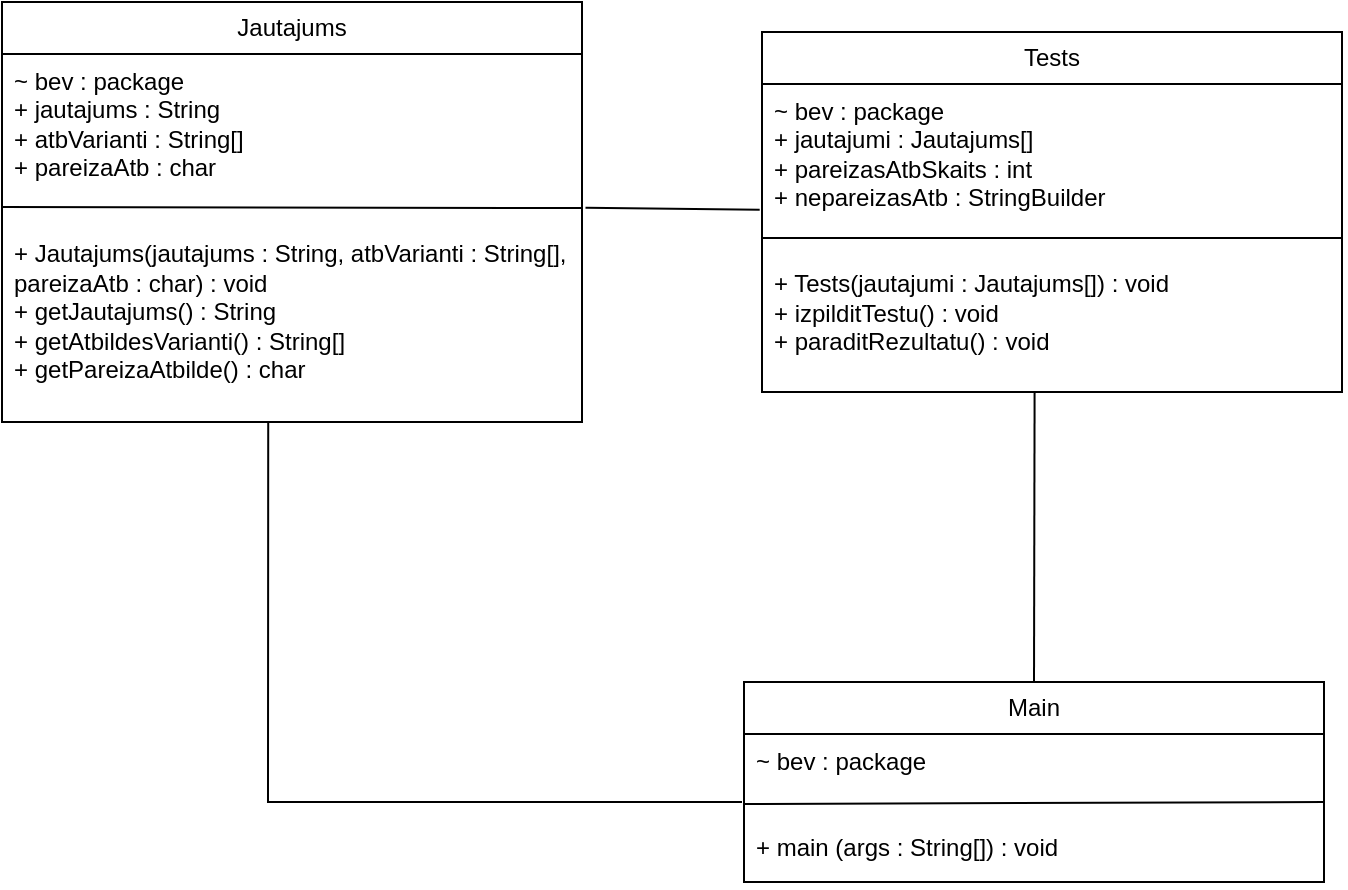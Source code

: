 <mxfile version="21.5.0" type="device">
  <diagram name="Страница 1" id="A33Eieh7OQr_WD-xuFEV">
    <mxGraphModel dx="1050" dy="573" grid="1" gridSize="10" guides="1" tooltips="1" connect="1" arrows="1" fold="1" page="1" pageScale="1" pageWidth="827" pageHeight="1169" math="0" shadow="0">
      <root>
        <mxCell id="0" />
        <mxCell id="1" parent="0" />
        <mxCell id="CsdWpNAyHBrEG0wqlEQs-1" value="Jautajums" style="swimlane;fontStyle=0;childLayout=stackLayout;horizontal=1;startSize=26;fillColor=none;horizontalStack=0;resizeParent=1;resizeParentMax=0;resizeLast=0;collapsible=1;marginBottom=0;whiteSpace=wrap;html=1;" vertex="1" parent="1">
          <mxGeometry x="60" y="130" width="290" height="210" as="geometry" />
        </mxCell>
        <mxCell id="CsdWpNAyHBrEG0wqlEQs-4" value="~ bev : package&lt;br&gt;+ jautajums : String&lt;br&gt;+ atbVarianti : String[]&lt;br&gt;+ pareizaAtb : char&lt;br&gt;&lt;br&gt;&lt;br&gt;+ Jautajums(jautajums : String, atbVarianti : String[], pareizaAtb : char) : void&lt;br&gt;+ getJautajums() : String&lt;br&gt;+ getAtbildesVarianti() : String[]&lt;br&gt;+ getPareizaAtbilde() : char" style="text;strokeColor=none;fillColor=none;align=left;verticalAlign=top;spacingLeft=4;spacingRight=4;overflow=hidden;rotatable=0;points=[[0,0.5],[1,0.5]];portConstraint=eastwest;whiteSpace=wrap;html=1;" vertex="1" parent="CsdWpNAyHBrEG0wqlEQs-1">
          <mxGeometry y="26" width="290" height="184" as="geometry" />
        </mxCell>
        <mxCell id="CsdWpNAyHBrEG0wqlEQs-7" value="" style="endArrow=none;html=1;rounded=0;exitX=-0.001;exitY=0.416;exitDx=0;exitDy=0;exitPerimeter=0;" edge="1" parent="CsdWpNAyHBrEG0wqlEQs-1" source="CsdWpNAyHBrEG0wqlEQs-4">
          <mxGeometry width="50" height="50" relative="1" as="geometry">
            <mxPoint y="111" as="sourcePoint" />
            <mxPoint x="290" y="103" as="targetPoint" />
          </mxGeometry>
        </mxCell>
        <mxCell id="CsdWpNAyHBrEG0wqlEQs-9" value="Tests" style="swimlane;fontStyle=0;childLayout=stackLayout;horizontal=1;startSize=26;fillColor=none;horizontalStack=0;resizeParent=1;resizeParentMax=0;resizeLast=0;collapsible=1;marginBottom=0;whiteSpace=wrap;html=1;" vertex="1" parent="1">
          <mxGeometry x="440" y="145" width="290" height="180" as="geometry" />
        </mxCell>
        <mxCell id="CsdWpNAyHBrEG0wqlEQs-10" value="~ bev : package&lt;br&gt;+ jautajumi : Jautajums[]&lt;br&gt;+ pareizasAtbSkaits : int&lt;br&gt;+ nepareizasAtb : StringBuilder&lt;br&gt;&lt;br&gt;&lt;br&gt;+ Tests(jautajumi : Jautajums[]) : void&lt;br&gt;+ izpilditTestu() : void&lt;br&gt;+ paraditRezultatu() : void" style="text;strokeColor=none;fillColor=none;align=left;verticalAlign=top;spacingLeft=4;spacingRight=4;overflow=hidden;rotatable=0;points=[[0,0.5],[1,0.5]];portConstraint=eastwest;whiteSpace=wrap;html=1;" vertex="1" parent="CsdWpNAyHBrEG0wqlEQs-9">
          <mxGeometry y="26" width="290" height="154" as="geometry" />
        </mxCell>
        <mxCell id="CsdWpNAyHBrEG0wqlEQs-11" value="" style="endArrow=none;html=1;rounded=0;exitX=0;exitY=0.5;exitDx=0;exitDy=0;" edge="1" parent="CsdWpNAyHBrEG0wqlEQs-9" source="CsdWpNAyHBrEG0wqlEQs-10">
          <mxGeometry width="50" height="50" relative="1" as="geometry">
            <mxPoint y="111" as="sourcePoint" />
            <mxPoint x="290" y="103" as="targetPoint" />
          </mxGeometry>
        </mxCell>
        <mxCell id="CsdWpNAyHBrEG0wqlEQs-12" value="Main" style="swimlane;fontStyle=0;childLayout=stackLayout;horizontal=1;startSize=26;fillColor=none;horizontalStack=0;resizeParent=1;resizeParentMax=0;resizeLast=0;collapsible=1;marginBottom=0;whiteSpace=wrap;html=1;" vertex="1" parent="1">
          <mxGeometry x="431" y="470" width="290" height="100" as="geometry" />
        </mxCell>
        <mxCell id="CsdWpNAyHBrEG0wqlEQs-13" value="~ bev : package&lt;br&gt;&lt;br&gt;&lt;br&gt;+ main (args : String[]) : void" style="text;strokeColor=none;fillColor=none;align=left;verticalAlign=top;spacingLeft=4;spacingRight=4;overflow=hidden;rotatable=0;points=[[0,0.5],[1,0.5]];portConstraint=eastwest;whiteSpace=wrap;html=1;" vertex="1" parent="CsdWpNAyHBrEG0wqlEQs-12">
          <mxGeometry y="26" width="290" height="74" as="geometry" />
        </mxCell>
        <mxCell id="CsdWpNAyHBrEG0wqlEQs-14" value="" style="endArrow=none;html=1;rounded=0;" edge="1" parent="CsdWpNAyHBrEG0wqlEQs-12">
          <mxGeometry width="50" height="50" relative="1" as="geometry">
            <mxPoint y="61" as="sourcePoint" />
            <mxPoint x="290" y="60" as="targetPoint" />
          </mxGeometry>
        </mxCell>
        <mxCell id="CsdWpNAyHBrEG0wqlEQs-16" value="" style="endArrow=none;html=1;rounded=0;exitX=1.006;exitY=0.418;exitDx=0;exitDy=0;exitPerimeter=0;entryX=-0.004;entryY=0.408;entryDx=0;entryDy=0;entryPerimeter=0;" edge="1" parent="1" source="CsdWpNAyHBrEG0wqlEQs-4" target="CsdWpNAyHBrEG0wqlEQs-10">
          <mxGeometry width="50" height="50" relative="1" as="geometry">
            <mxPoint x="360" y="220" as="sourcePoint" />
            <mxPoint x="410" y="170" as="targetPoint" />
          </mxGeometry>
        </mxCell>
        <mxCell id="CsdWpNAyHBrEG0wqlEQs-17" value="" style="endArrow=none;html=1;rounded=0;exitX=0.5;exitY=0;exitDx=0;exitDy=0;entryX=0.47;entryY=1;entryDx=0;entryDy=0;entryPerimeter=0;" edge="1" parent="1" source="CsdWpNAyHBrEG0wqlEQs-12" target="CsdWpNAyHBrEG0wqlEQs-10">
          <mxGeometry width="50" height="50" relative="1" as="geometry">
            <mxPoint x="410" y="440" as="sourcePoint" />
            <mxPoint x="460" y="390" as="targetPoint" />
          </mxGeometry>
        </mxCell>
        <mxCell id="CsdWpNAyHBrEG0wqlEQs-18" value="" style="endArrow=none;html=1;rounded=0;entryX=0.459;entryY=1.001;entryDx=0;entryDy=0;entryPerimeter=0;" edge="1" parent="1" target="CsdWpNAyHBrEG0wqlEQs-4">
          <mxGeometry width="50" height="50" relative="1" as="geometry">
            <mxPoint x="430" y="530" as="sourcePoint" />
            <mxPoint x="330" y="430" as="targetPoint" />
            <Array as="points">
              <mxPoint x="193" y="530" />
            </Array>
          </mxGeometry>
        </mxCell>
      </root>
    </mxGraphModel>
  </diagram>
</mxfile>
